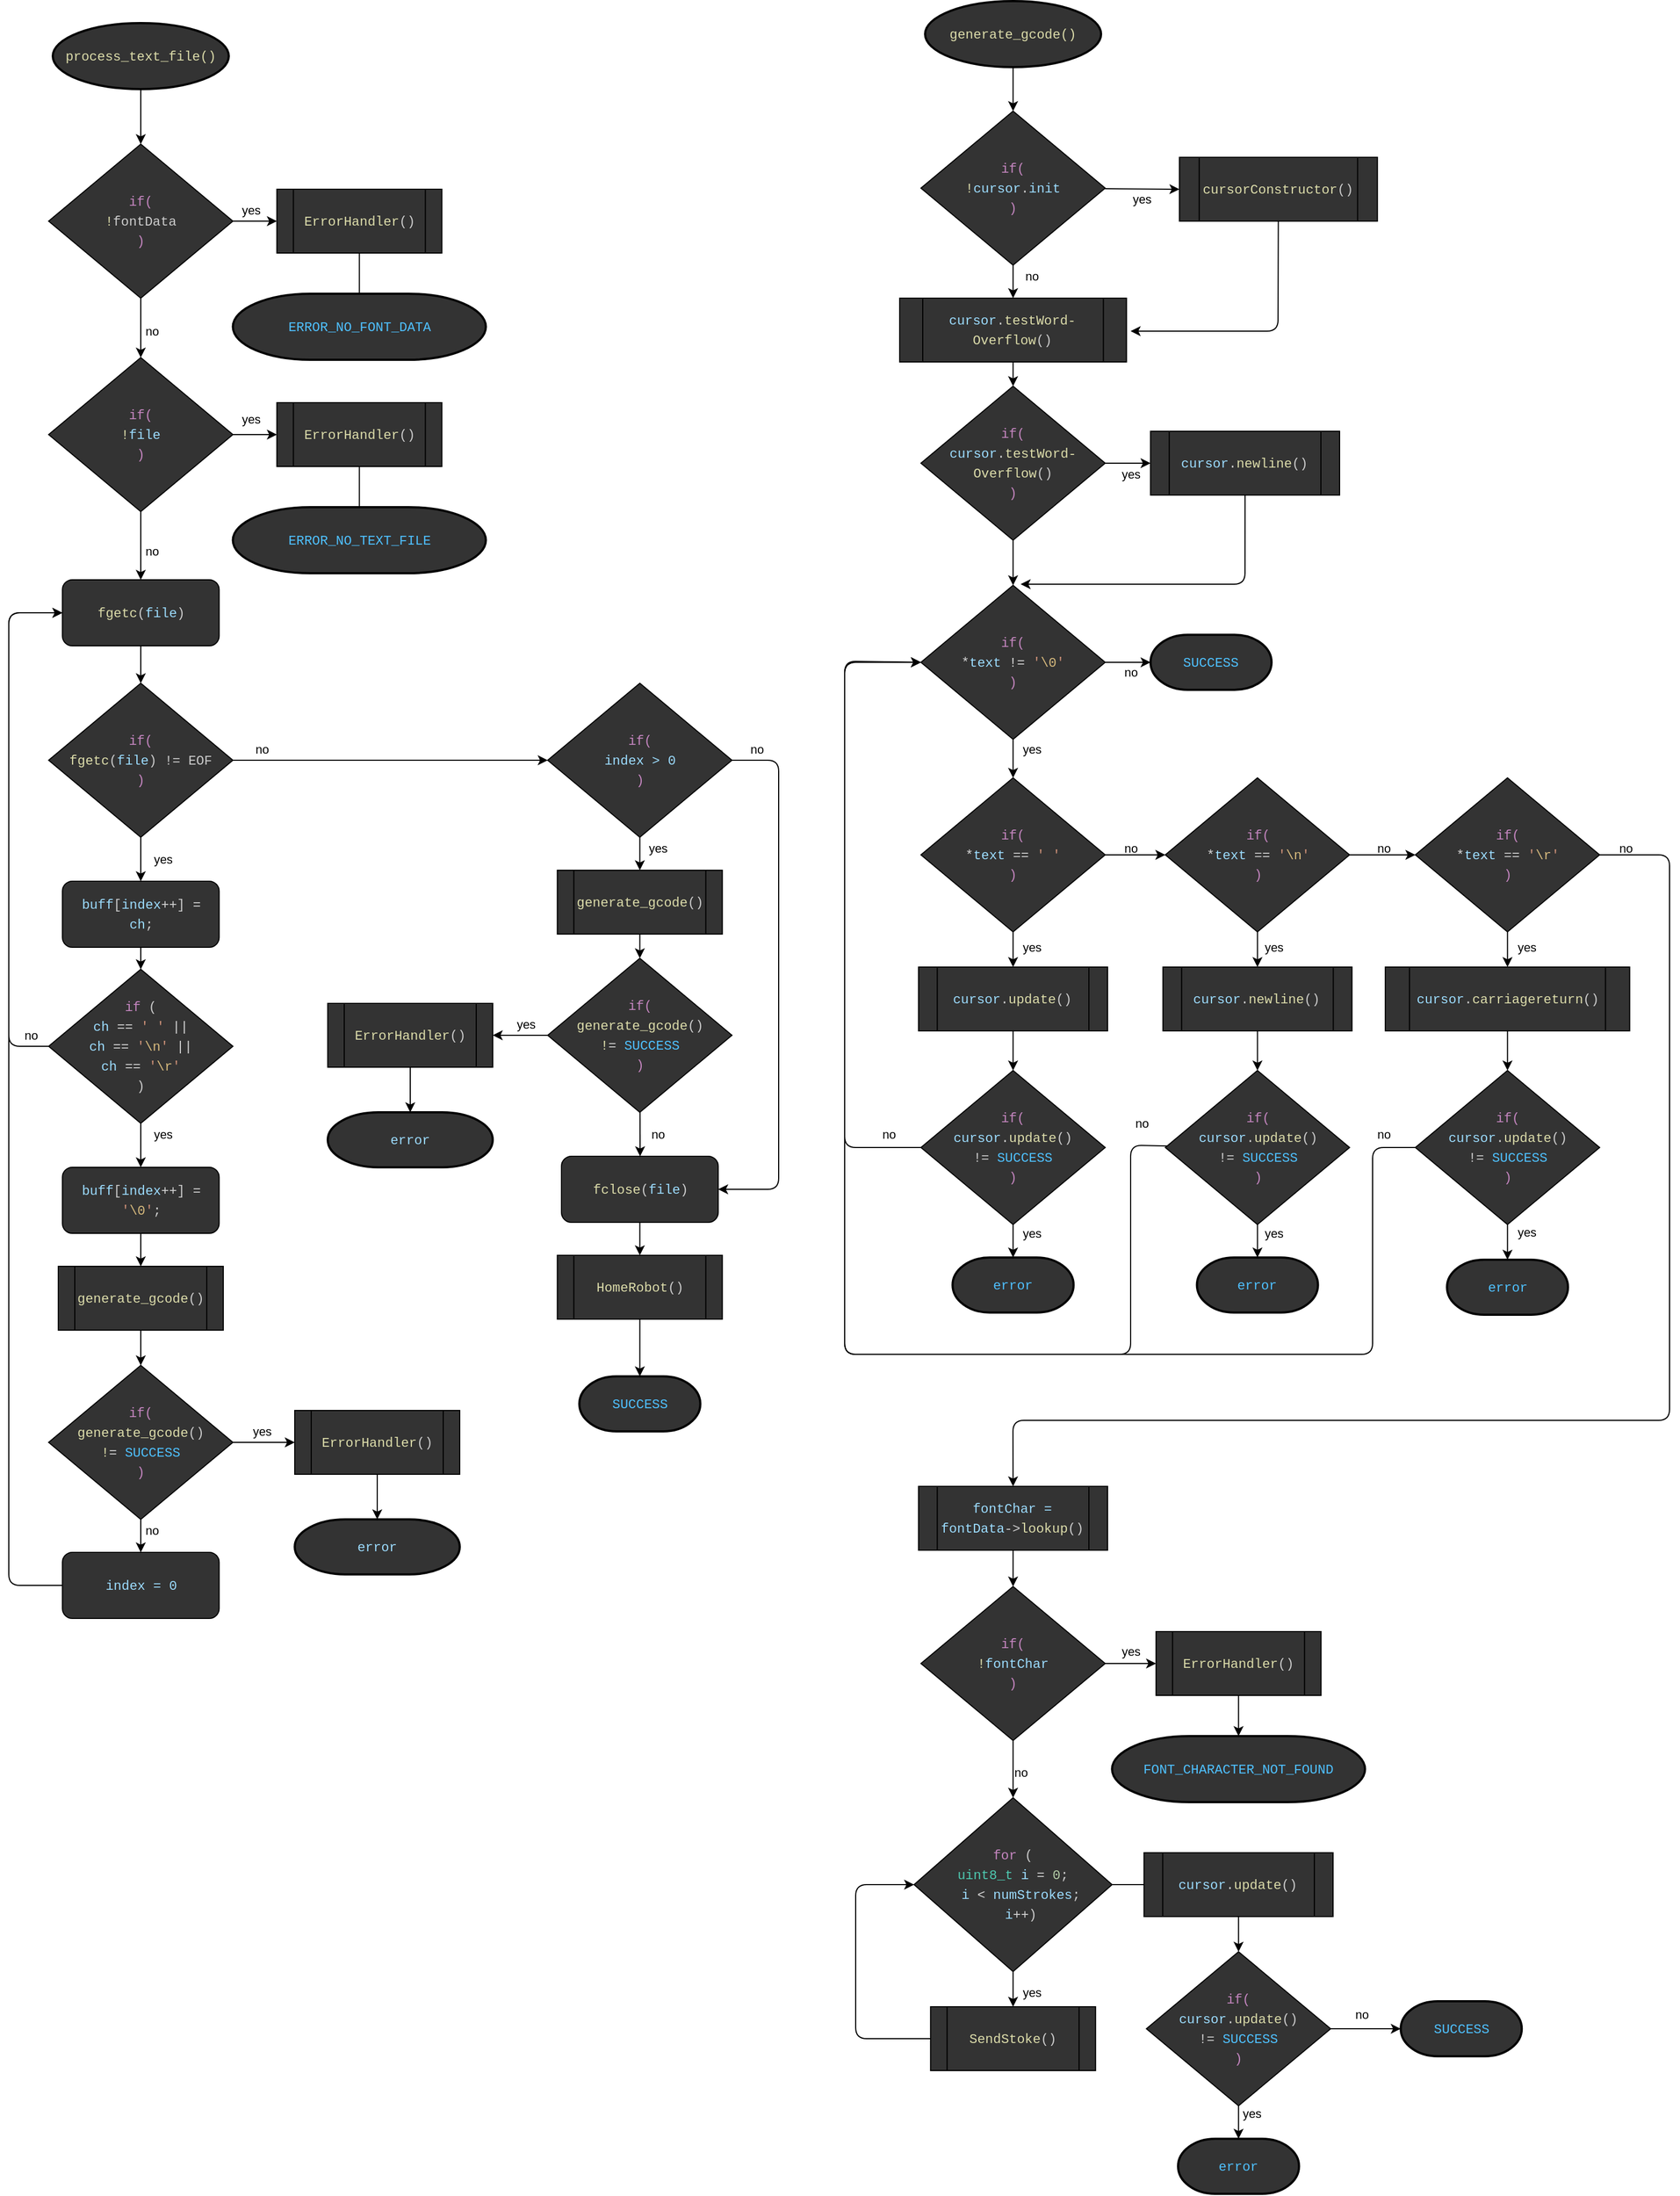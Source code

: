 <mxfile>
    <diagram id="afJgA6YJ7kgfRQqBY9Ge" name="Page-1">
        <mxGraphModel dx="1869" dy="2504" grid="1" gridSize="10" guides="1" tooltips="1" connect="1" arrows="1" fold="1" page="1" pageScale="1" pageWidth="1654" pageHeight="2336" background="none" math="0" shadow="0">
            <root>
                <mxCell id="0"/>
                <mxCell id="1" parent="0"/>
                <mxCell id="198" style="edgeStyle=none;html=1;entryX=0.5;entryY=0;entryDx=0;entryDy=0;labelBackgroundColor=none;fillColor=#333333;" edge="1" parent="1" source="192" target="194">
                    <mxGeometry relative="1" as="geometry"/>
                </mxCell>
                <mxCell id="192" value="&lt;div style=&quot;color: rgb(204, 204, 204); font-family: Menlo, Monaco, &amp;quot;Courier New&amp;quot;, monospace; line-height: 18px;&quot;&gt;&lt;span style=&quot;color: rgb(220, 220, 170);&quot;&gt;process_text_file&lt;/span&gt;&lt;span style=&quot;color: #dcdcaa;&quot;&gt;()&lt;/span&gt;&lt;/div&gt;" style="strokeWidth=2;html=1;shape=mxgraph.flowchart.start_1;whiteSpace=wrap;labelBackgroundColor=none;flipH=1;flipV=1;shadow=0;labelBorderColor=none;fillColor=#333333;" vertex="1" parent="1">
                    <mxGeometry x="-1570" y="-2290" width="160" height="60" as="geometry"/>
                </mxCell>
                <mxCell id="251" style="edgeStyle=none;html=1;labelBackgroundColor=none;fillColor=#333333;" edge="1" parent="1" source="193" target="248">
                    <mxGeometry relative="1" as="geometry"/>
                </mxCell>
                <mxCell id="193" value="&lt;div style=&quot;color: rgb(204, 204, 204); font-family: Menlo, Monaco, &amp;quot;Courier New&amp;quot;, monospace; line-height: 18px;&quot;&gt;&lt;span style=&quot;color: rgb(220, 220, 170);&quot;&gt;generate_gcode&lt;/span&gt;&lt;span style=&quot;color: #dcdcaa;&quot;&gt;()&lt;/span&gt;&lt;/div&gt;" style="strokeWidth=2;html=1;shape=mxgraph.flowchart.start_1;whiteSpace=wrap;labelBackgroundColor=none;flipH=1;flipV=1;shadow=0;labelBorderColor=none;fillColor=#333333;" vertex="1" parent="1">
                    <mxGeometry x="-776.88" y="-2310" width="160" height="60" as="geometry"/>
                </mxCell>
                <mxCell id="199" value="yes" style="edgeStyle=none;html=1;entryX=0;entryY=0.5;entryDx=0;entryDy=0;labelBackgroundColor=none;fillColor=#333333;" edge="1" parent="1" source="194" target="196">
                    <mxGeometry x="-0.188" y="10" relative="1" as="geometry">
                        <mxPoint as="offset"/>
                    </mxGeometry>
                </mxCell>
                <mxCell id="205" value="no" style="edgeStyle=none;html=1;labelBackgroundColor=none;fillColor=#333333;" edge="1" parent="1" source="194" target="201">
                    <mxGeometry x="0.111" y="10" relative="1" as="geometry">
                        <mxPoint as="offset"/>
                    </mxGeometry>
                </mxCell>
                <mxCell id="194" value="&lt;div style=&quot;font-family: Menlo, Monaco, &amp;quot;Courier New&amp;quot;, monospace; font-weight: normal; font-size: 12px; line-height: 18px;&quot;&gt;&lt;span style=&quot;color: #cccccc;&quot;&gt;&lt;/span&gt;&lt;div style=&quot;line-height: 18px;&quot;&gt; &lt;span style=&quot;color: rgb(197, 134, 192);&quot;&gt;if(&lt;/span&gt;&lt;/div&gt;&lt;div style=&quot;line-height: 18px;&quot;&gt;&lt;span style=&quot;&quot;&gt;&lt;font color=&quot;#dcdcaa&quot;&gt;!&lt;/font&gt;&lt;/span&gt;&lt;span style=&quot;color: rgb(204, 204, 204);&quot;&gt;fontData&lt;/span&gt;&lt;/div&gt;&lt;div style=&quot;line-height: 18px;&quot;&gt;&lt;span style=&quot;color: rgb(197, 134, 192);&quot;&gt;)&lt;/span&gt;&lt;/div&gt;&lt;/div&gt;" style="rhombus;whiteSpace=wrap;html=1;labelBackgroundColor=none;flipH=1;flipV=1;shadow=0;labelBorderColor=none;fillColor=#333333;" vertex="1" parent="1">
                    <mxGeometry x="-1573.75" y="-2180" width="167.5" height="140" as="geometry"/>
                </mxCell>
                <mxCell id="195" style="edgeStyle=none;html=1;labelBackgroundColor=none;shadow=0;labelBorderColor=none;fillColor=#333333;" edge="1" parent="1" source="196">
                    <mxGeometry relative="1" as="geometry">
                        <mxPoint x="-1291.25" y="-2034" as="targetPoint"/>
                    </mxGeometry>
                </mxCell>
                <mxCell id="196" value="&lt;div style=&quot;color: rgb(204, 204, 204); font-family: Menlo, Monaco, &amp;quot;Courier New&amp;quot;, monospace; line-height: 18px;&quot;&gt;&lt;span style=&quot;color: #dcdcaa;&quot;&gt;ErrorHandler&lt;/span&gt;()&lt;/div&gt;" style="shape=process;whiteSpace=wrap;html=1;backgroundOutline=1;labelBackgroundColor=none;flipH=1;flipV=1;shadow=0;labelBorderColor=none;fillColor=#333333;" vertex="1" parent="1">
                    <mxGeometry x="-1366.25" y="-2139" width="150" height="58" as="geometry"/>
                </mxCell>
                <mxCell id="197" value="&lt;div style=&quot;color: rgb(204, 204, 204); font-family: Menlo, Monaco, &amp;quot;Courier New&amp;quot;, monospace; line-height: 18px;&quot;&gt;&lt;div style=&quot;line-height: 18px;&quot;&gt;&lt;div style=&quot;line-height: 18px;&quot;&gt;&lt;div style=&quot;line-height: 18px;&quot;&gt;&lt;span style=&quot;color: #4fc1ff;&quot;&gt;ERROR_NO_FONT_DATA&lt;/span&gt;&lt;/div&gt;&lt;/div&gt;&lt;/div&gt;&lt;/div&gt;" style="strokeWidth=2;html=1;shape=mxgraph.flowchart.terminator;whiteSpace=wrap;labelBackgroundColor=none;flipH=1;flipV=1;shadow=0;labelBorderColor=none;fillColor=#333333;" vertex="1" parent="1">
                    <mxGeometry x="-1406.25" y="-2044" width="230" height="60" as="geometry"/>
                </mxCell>
                <mxCell id="200" value="yes" style="edgeStyle=none;html=1;entryX=0;entryY=0.5;entryDx=0;entryDy=0;labelBackgroundColor=none;fillColor=#333333;" edge="1" parent="1" source="201" target="203">
                    <mxGeometry x="-0.188" y="14" relative="1" as="geometry">
                        <mxPoint as="offset"/>
                    </mxGeometry>
                </mxCell>
                <mxCell id="229" value="no" style="edgeStyle=none;html=1;entryX=0.5;entryY=0;entryDx=0;entryDy=0;labelBackgroundColor=none;fillColor=#333333;" edge="1" parent="1" source="201" target="206">
                    <mxGeometry x="0.161" y="10" relative="1" as="geometry">
                        <mxPoint as="offset"/>
                    </mxGeometry>
                </mxCell>
                <mxCell id="201" value="&lt;div style=&quot;font-family: Menlo, Monaco, &amp;quot;Courier New&amp;quot;, monospace; font-weight: normal; font-size: 12px; line-height: 18px;&quot;&gt;&lt;span style=&quot;color: #cccccc;&quot;&gt;&lt;/span&gt;&lt;div style=&quot;line-height: 18px;&quot;&gt; &lt;span style=&quot;color: rgb(197, 134, 192);&quot;&gt;if(&lt;/span&gt;&lt;/div&gt;&lt;div style=&quot;line-height: 18px;&quot;&gt;&lt;span style=&quot;&quot;&gt;&lt;font color=&quot;#dcdcaa&quot;&gt;!&lt;/font&gt;&lt;/span&gt;&lt;span style=&quot;color: rgb(156, 220, 254);&quot;&gt;file&lt;/span&gt;&lt;/div&gt;&lt;div style=&quot;line-height: 18px;&quot;&gt;&lt;span style=&quot;color: rgb(197, 134, 192);&quot;&gt;)&lt;/span&gt;&lt;/div&gt;&lt;/div&gt;" style="rhombus;whiteSpace=wrap;html=1;labelBackgroundColor=none;flipH=1;flipV=1;shadow=0;labelBorderColor=none;fillColor=#333333;" vertex="1" parent="1">
                    <mxGeometry x="-1573.75" y="-1986" width="167.5" height="140" as="geometry"/>
                </mxCell>
                <mxCell id="202" style="edgeStyle=none;html=1;labelBackgroundColor=none;shadow=0;labelBorderColor=none;fillColor=#333333;" edge="1" parent="1" source="203">
                    <mxGeometry relative="1" as="geometry">
                        <mxPoint x="-1291.25" y="-1840" as="targetPoint"/>
                    </mxGeometry>
                </mxCell>
                <mxCell id="203" value="&lt;div style=&quot;color: rgb(204, 204, 204); font-family: Menlo, Monaco, &amp;quot;Courier New&amp;quot;, monospace; line-height: 18px;&quot;&gt;&lt;span style=&quot;color: #dcdcaa;&quot;&gt;ErrorHandler&lt;/span&gt;()&lt;/div&gt;" style="shape=process;whiteSpace=wrap;html=1;backgroundOutline=1;labelBackgroundColor=none;flipH=1;flipV=1;shadow=0;labelBorderColor=none;fillColor=#333333;" vertex="1" parent="1">
                    <mxGeometry x="-1366.25" y="-1945" width="150" height="58" as="geometry"/>
                </mxCell>
                <mxCell id="204" value="&lt;div style=&quot;color: rgb(204, 204, 204); font-family: Menlo, Monaco, &amp;quot;Courier New&amp;quot;, monospace; line-height: 18px;&quot;&gt;&lt;div style=&quot;line-height: 18px;&quot;&gt;&lt;div style=&quot;line-height: 18px;&quot;&gt;&lt;div style=&quot;line-height: 18px;&quot;&gt;&lt;div style=&quot;line-height: 18px;&quot;&gt;&lt;span style=&quot;color: #4fc1ff;&quot;&gt;ERROR_NO_TEXT_FILE&lt;/span&gt;&lt;/div&gt;&lt;/div&gt;&lt;/div&gt;&lt;/div&gt;&lt;/div&gt;" style="strokeWidth=2;html=1;shape=mxgraph.flowchart.terminator;whiteSpace=wrap;labelBackgroundColor=none;flipH=1;flipV=1;shadow=0;labelBorderColor=none;fillColor=#333333;" vertex="1" parent="1">
                    <mxGeometry x="-1406.25" y="-1850" width="230" height="60" as="geometry"/>
                </mxCell>
                <mxCell id="228" style="edgeStyle=none;html=1;labelBackgroundColor=none;fillColor=#333333;" edge="1" parent="1" source="206" target="207">
                    <mxGeometry relative="1" as="geometry"/>
                </mxCell>
                <mxCell id="206" value="&lt;div style=&quot;color: rgb(204, 204, 204); font-family: Menlo, Monaco, &amp;quot;Courier New&amp;quot;, monospace; font-weight: normal; font-size: 12px; line-height: 18px;&quot;&gt;&lt;div style=&quot;line-height: 18px;&quot;&gt;&lt;span style=&quot;color: #dcdcaa;&quot;&gt;fgetc&lt;/span&gt;(&lt;span style=&quot;color: #9cdcfe;&quot;&gt;file&lt;/span&gt;)&lt;/div&gt;&lt;/div&gt;" style="rounded=1;whiteSpace=wrap;html=1;labelBackgroundColor=none;flipH=1;flipV=1;shadow=0;labelBorderColor=none;fillColor=#333333;" vertex="1" parent="1">
                    <mxGeometry x="-1561.25" y="-1784" width="142.5" height="60" as="geometry"/>
                </mxCell>
                <mxCell id="227" value="yes" style="edgeStyle=none;html=1;entryX=0.5;entryY=0;entryDx=0;entryDy=0;labelBackgroundColor=none;fillColor=#333333;" edge="1" parent="1" source="207" target="208">
                    <mxGeometry y="20" relative="1" as="geometry">
                        <mxPoint as="offset"/>
                    </mxGeometry>
                </mxCell>
                <mxCell id="243" value="no" style="edgeStyle=none;html=1;labelBackgroundColor=none;fillColor=#333333;" edge="1" parent="1" source="207" target="231">
                    <mxGeometry x="-0.817" y="10" relative="1" as="geometry">
                        <mxPoint as="offset"/>
                    </mxGeometry>
                </mxCell>
                <mxCell id="207" value="&lt;div style=&quot;font-family: Menlo, Monaco, &amp;quot;Courier New&amp;quot;, monospace; font-weight: normal; font-size: 12px; line-height: 18px;&quot;&gt;&lt;span style=&quot;color: #cccccc;&quot;&gt;&lt;/span&gt;&lt;div style=&quot;line-height: 18px;&quot;&gt; &lt;span style=&quot;color: rgb(197, 134, 192);&quot;&gt;if(&lt;/span&gt;&lt;/div&gt;&lt;div style=&quot;line-height: 18px;&quot;&gt;&lt;span style=&quot;color: rgb(220, 220, 170);&quot;&gt;fgetc&lt;/span&gt;&lt;span style=&quot;color: rgb(204, 204, 204);&quot;&gt;(&lt;/span&gt;&lt;span style=&quot;color: rgb(156, 220, 254);&quot;&gt;file&lt;/span&gt;&lt;span style=&quot;color: rgb(204, 204, 204);&quot;&gt;) != EOF&lt;/span&gt;&lt;br&gt;&lt;/div&gt;&lt;div style=&quot;line-height: 18px;&quot;&gt;&lt;span style=&quot;color: rgb(197, 134, 192);&quot;&gt;)&lt;/span&gt;&lt;/div&gt;&lt;/div&gt;" style="rhombus;whiteSpace=wrap;html=1;labelBackgroundColor=none;flipH=1;flipV=1;shadow=0;labelBorderColor=none;fillColor=#333333;" vertex="1" parent="1">
                    <mxGeometry x="-1573.75" y="-1690" width="167.5" height="140" as="geometry"/>
                </mxCell>
                <mxCell id="225" style="edgeStyle=none;html=1;entryX=0.5;entryY=0;entryDx=0;entryDy=0;labelBackgroundColor=none;fillColor=#333333;" edge="1" parent="1" source="208" target="210">
                    <mxGeometry relative="1" as="geometry"/>
                </mxCell>
                <mxCell id="208" value="&lt;div style=&quot;font-family: Menlo, Monaco, &amp;quot;Courier New&amp;quot;, monospace; font-weight: normal; font-size: 12px; line-height: 18px;&quot;&gt;&lt;div style=&quot;line-height: 18px;&quot;&gt;&lt;div style=&quot;color: rgb(204, 204, 204); line-height: 18px;&quot;&gt;&lt;span style=&quot;color: #9cdcfe;&quot;&gt;buff&lt;/span&gt;[&lt;span style=&quot;color: #9cdcfe;&quot;&gt;index&lt;/span&gt;&lt;span style=&quot;color: #d4d4d4;&quot;&gt;++&lt;/span&gt;] &lt;span style=&quot;color: #d4d4d4;&quot;&gt;=&lt;/span&gt;&lt;/div&gt;&lt;div style=&quot;color: rgb(204, 204, 204); line-height: 18px;&quot;&gt; &lt;span style=&quot;color: #9cdcfe;&quot;&gt;ch&lt;/span&gt;;&lt;/div&gt;&lt;/div&gt;&lt;/div&gt;" style="rounded=1;whiteSpace=wrap;html=1;labelBackgroundColor=none;flipH=1;flipV=1;shadow=0;labelBorderColor=none;fillColor=#333333;" vertex="1" parent="1">
                    <mxGeometry x="-1561.25" y="-1510" width="142.5" height="60" as="geometry"/>
                </mxCell>
                <mxCell id="224" value="yes" style="edgeStyle=none;html=1;labelBackgroundColor=none;fillColor=#333333;" edge="1" parent="1" source="210">
                    <mxGeometry x="-0.5" y="20" relative="1" as="geometry">
                        <mxPoint x="-1490" y="-1250" as="targetPoint"/>
                        <mxPoint as="offset"/>
                    </mxGeometry>
                </mxCell>
                <mxCell id="226" value="no" style="edgeStyle=none;html=1;entryX=0;entryY=0.5;entryDx=0;entryDy=0;labelBackgroundColor=none;fillColor=#333333;" edge="1" parent="1" source="210" target="206">
                    <mxGeometry x="-0.932" y="-10" relative="1" as="geometry">
                        <Array as="points">
                            <mxPoint x="-1610" y="-1360"/>
                            <mxPoint x="-1610" y="-1560"/>
                            <mxPoint x="-1610" y="-1754"/>
                        </Array>
                        <mxPoint as="offset"/>
                    </mxGeometry>
                </mxCell>
                <mxCell id="210" value="&lt;div style=&quot;font-family: Menlo, Monaco, &amp;quot;Courier New&amp;quot;, monospace; font-weight: normal; font-size: 12px; line-height: 18px;&quot;&gt;&lt;span style=&quot;color: #cccccc;&quot;&gt;&lt;/span&gt;&lt;div style=&quot;line-height: 18px;&quot;&gt;&lt;div style=&quot;color: rgb(204, 204, 204); line-height: 18px;&quot;&gt;&lt;span style=&quot;color: #c586c0;&quot;&gt;if&lt;/span&gt; (&lt;/div&gt;&lt;div style=&quot;color: rgb(204, 204, 204); line-height: 18px;&quot;&gt;&lt;span style=&quot;color: #9cdcfe;&quot;&gt;ch&lt;/span&gt; &lt;span style=&quot;color: #d4d4d4;&quot;&gt;==&lt;/span&gt; &lt;span style=&quot;color: #ce9178;&quot;&gt;' '&lt;/span&gt; &lt;span style=&quot;color: #d4d4d4;&quot;&gt;||&lt;/span&gt;&lt;/div&gt;&lt;div style=&quot;color: rgb(204, 204, 204); line-height: 18px;&quot;&gt; &lt;span style=&quot;color: #9cdcfe;&quot;&gt;ch&lt;/span&gt; &lt;span style=&quot;color: #d4d4d4;&quot;&gt;==&lt;/span&gt; &lt;span style=&quot;color: #ce9178;&quot;&gt;'&lt;/span&gt;&lt;span style=&quot;color: #d7ba7d;&quot;&gt;\n&lt;/span&gt;&lt;span style=&quot;color: #ce9178;&quot;&gt;'&lt;/span&gt; &lt;span style=&quot;color: #d4d4d4;&quot;&gt;||&lt;/span&gt;&lt;/div&gt;&lt;div style=&quot;color: rgb(204, 204, 204); line-height: 18px;&quot;&gt; &lt;span style=&quot;color: #9cdcfe;&quot;&gt;ch&lt;/span&gt; &lt;span style=&quot;color: #d4d4d4;&quot;&gt;==&lt;/span&gt; &lt;span style=&quot;color: #ce9178;&quot;&gt;'&lt;/span&gt;&lt;span style=&quot;color: #d7ba7d;&quot;&gt;\r&lt;/span&gt;&lt;span style=&quot;color: #ce9178;&quot;&gt;'&lt;/span&gt;&lt;/div&gt;&lt;div style=&quot;color: rgb(204, 204, 204); line-height: 18px;&quot;&gt;)&lt;/div&gt;&lt;/div&gt;&lt;/div&gt;" style="rhombus;whiteSpace=wrap;html=1;labelBackgroundColor=none;flipH=1;flipV=1;shadow=0;labelBorderColor=none;fillColor=#333333;" vertex="1" parent="1">
                    <mxGeometry x="-1573.75" y="-1430" width="167.5" height="140" as="geometry"/>
                </mxCell>
                <mxCell id="223" style="edgeStyle=none;html=1;entryX=0.5;entryY=0;entryDx=0;entryDy=0;labelBackgroundColor=none;fillColor=#333333;" edge="1" parent="1" source="211" target="212">
                    <mxGeometry relative="1" as="geometry"/>
                </mxCell>
                <mxCell id="211" value="&lt;div style=&quot;font-family: Menlo, Monaco, &amp;quot;Courier New&amp;quot;, monospace; font-weight: normal; font-size: 12px; line-height: 18px;&quot;&gt;&lt;div style=&quot;line-height: 18px;&quot;&gt;&lt;div style=&quot;color: rgb(204, 204, 204); line-height: 18px;&quot;&gt;&lt;span style=&quot;color: #9cdcfe;&quot;&gt;buff&lt;/span&gt;[&lt;span style=&quot;color: #9cdcfe;&quot;&gt;index&lt;/span&gt;&lt;span style=&quot;color: #d4d4d4;&quot;&gt;++&lt;/span&gt;]&amp;nbsp;&lt;span style=&quot;color: rgb(212, 212, 212);&quot;&gt;=&lt;/span&gt;&lt;span style=&quot;&quot;&gt; &lt;/span&gt;&lt;span style=&quot;color: rgb(206, 145, 120);&quot;&gt;'&lt;/span&gt;&lt;span style=&quot;color: rgb(215, 186, 125);&quot;&gt;\0&lt;/span&gt;&lt;span style=&quot;color: rgb(206, 145, 120);&quot;&gt;'&lt;/span&gt;;&lt;br&gt;&lt;/div&gt;&lt;/div&gt;&lt;/div&gt;" style="rounded=1;whiteSpace=wrap;html=1;labelBackgroundColor=none;flipH=1;flipV=1;shadow=0;labelBorderColor=none;fillColor=#333333;" vertex="1" parent="1">
                    <mxGeometry x="-1561.25" y="-1250" width="142.5" height="60" as="geometry"/>
                </mxCell>
                <mxCell id="222" style="edgeStyle=none;html=1;entryX=0.5;entryY=0;entryDx=0;entryDy=0;labelBackgroundColor=none;fillColor=#333333;" edge="1" parent="1" source="212" target="213">
                    <mxGeometry relative="1" as="geometry"/>
                </mxCell>
                <mxCell id="212" value="&lt;div style=&quot;color: rgb(204, 204, 204); font-family: Menlo, Monaco, &amp;quot;Courier New&amp;quot;, monospace; line-height: 18px;&quot;&gt;&lt;span style=&quot;color: rgb(220, 220, 170);&quot;&gt;generate_gcode&lt;/span&gt;()&lt;/div&gt;" style="shape=process;whiteSpace=wrap;html=1;backgroundOutline=1;labelBackgroundColor=none;flipH=1;flipV=1;shadow=0;labelBorderColor=none;fillColor=#333333;" vertex="1" parent="1">
                    <mxGeometry x="-1565" y="-1160" width="150" height="58" as="geometry"/>
                </mxCell>
                <mxCell id="218" value="yes" style="edgeStyle=none;html=1;entryX=0;entryY=0.5;entryDx=0;entryDy=0;labelBackgroundColor=none;fillColor=#333333;" edge="1" parent="1" source="213" target="216">
                    <mxGeometry x="-0.067" y="10" relative="1" as="geometry">
                        <mxPoint as="offset"/>
                    </mxGeometry>
                </mxCell>
                <mxCell id="221" value="no" style="edgeStyle=none;html=1;entryX=0.5;entryY=0;entryDx=0;entryDy=0;labelBackgroundColor=none;fillColor=#333333;" edge="1" parent="1" source="213" target="220">
                    <mxGeometry x="-0.333" y="10" relative="1" as="geometry">
                        <mxPoint as="offset"/>
                    </mxGeometry>
                </mxCell>
                <mxCell id="213" value="&lt;div style=&quot;font-family: Menlo, Monaco, &amp;quot;Courier New&amp;quot;, monospace; font-weight: normal; font-size: 12px; line-height: 18px;&quot;&gt;&lt;span style=&quot;color: #cccccc;&quot;&gt;&lt;/span&gt;&lt;div style=&quot;line-height: 18px;&quot;&gt; &lt;span style=&quot;color: rgb(197, 134, 192);&quot;&gt;if(&lt;/span&gt;&lt;/div&gt;&lt;div style=&quot;line-height: 18px;&quot;&gt;&lt;span style=&quot;color: rgb(220, 220, 170);&quot;&gt;generate_gcode&lt;/span&gt;&lt;span style=&quot;color: rgb(204, 204, 204);&quot;&gt;()&lt;/span&gt;&lt;/div&gt;&lt;div style=&quot;line-height: 18px;&quot;&gt;&lt;span style=&quot;&quot;&gt;&lt;font color=&quot;#dcdcaa&quot;&gt;!&lt;/font&gt;&lt;/span&gt;&lt;span style=&quot;color: rgb(212, 212, 212);&quot;&gt;=&lt;/span&gt;&lt;span style=&quot;color: rgb(204, 204, 204);&quot;&gt; &lt;/span&gt;&lt;span style=&quot;color: rgb(79, 193, 255);&quot;&gt;SUCCESS&lt;/span&gt;&lt;/div&gt;&lt;div style=&quot;line-height: 18px;&quot;&gt;&lt;span style=&quot;color: rgb(197, 134, 192);&quot;&gt;)&lt;/span&gt;&lt;/div&gt;&lt;/div&gt;" style="rhombus;whiteSpace=wrap;html=1;labelBackgroundColor=none;flipH=1;flipV=1;shadow=0;labelBorderColor=none;fillColor=#333333;" vertex="1" parent="1">
                    <mxGeometry x="-1573.75" y="-1070" width="167.5" height="140" as="geometry"/>
                </mxCell>
                <mxCell id="219" style="edgeStyle=none;html=1;entryX=0.5;entryY=1;entryDx=0;entryDy=0;entryPerimeter=0;labelBackgroundColor=none;fillColor=#333333;" edge="1" parent="1" source="216" target="217">
                    <mxGeometry relative="1" as="geometry"/>
                </mxCell>
                <mxCell id="216" value="&lt;div style=&quot;color: rgb(204, 204, 204); font-family: Menlo, Monaco, &amp;quot;Courier New&amp;quot;, monospace; line-height: 18px;&quot;&gt;&lt;span style=&quot;color: #dcdcaa;&quot;&gt;ErrorHandler&lt;/span&gt;()&lt;/div&gt;" style="shape=process;whiteSpace=wrap;html=1;backgroundOutline=1;labelBackgroundColor=none;flipH=1;flipV=1;shadow=0;labelBorderColor=none;fillColor=#333333;" vertex="1" parent="1">
                    <mxGeometry x="-1350" y="-1029" width="150" height="58" as="geometry"/>
                </mxCell>
                <mxCell id="217" value="&lt;div style=&quot;color: rgb(204, 204, 204); font-family: Menlo, Monaco, &amp;quot;Courier New&amp;quot;, monospace; line-height: 18px;&quot;&gt;&lt;div style=&quot;line-height: 18px;&quot;&gt;&lt;div style=&quot;line-height: 18px;&quot;&gt;&lt;div style=&quot;line-height: 18px;&quot;&gt;&lt;div style=&quot;line-height: 18px;&quot;&gt;&lt;div style=&quot;line-height: 18px;&quot;&gt;&lt;span style=&quot;color: #9cdcfe;&quot;&gt;error&lt;/span&gt;&lt;/div&gt;&lt;/div&gt;&lt;/div&gt;&lt;/div&gt;&lt;/div&gt;&lt;/div&gt;" style="strokeWidth=2;html=1;shape=mxgraph.flowchart.terminator;whiteSpace=wrap;labelBackgroundColor=none;flipH=1;flipV=1;shadow=0;labelBorderColor=none;fillColor=#333333;" vertex="1" parent="1">
                    <mxGeometry x="-1350" y="-930" width="150" height="50" as="geometry"/>
                </mxCell>
                <mxCell id="230" style="edgeStyle=none;html=1;entryX=0;entryY=0.5;entryDx=0;entryDy=0;labelBackgroundColor=none;fillColor=#333333;" edge="1" parent="1" source="220" target="206">
                    <mxGeometry relative="1" as="geometry">
                        <Array as="points">
                            <mxPoint x="-1610" y="-870"/>
                            <mxPoint x="-1610" y="-1754"/>
                        </Array>
                    </mxGeometry>
                </mxCell>
                <mxCell id="220" value="&lt;div style=&quot;font-family: Menlo, Monaco, &amp;quot;Courier New&amp;quot;, monospace; font-weight: normal; font-size: 12px; line-height: 18px;&quot;&gt;&lt;div style=&quot;line-height: 18px;&quot;&gt;&lt;div style=&quot;line-height: 18px;&quot;&gt;&lt;font color=&quot;#9cdcfe&quot;&gt;index = 0&lt;/font&gt;&lt;/div&gt;&lt;/div&gt;&lt;/div&gt;" style="rounded=1;whiteSpace=wrap;html=1;labelBackgroundColor=none;flipH=1;flipV=1;shadow=0;labelBorderColor=none;fillColor=#333333;" vertex="1" parent="1">
                    <mxGeometry x="-1561.25" y="-900" width="142.5" height="60" as="geometry"/>
                </mxCell>
                <mxCell id="244" value="yes" style="edgeStyle=none;html=1;labelBackgroundColor=none;fillColor=#333333;" edge="1" parent="1" source="231" target="233">
                    <mxGeometry x="-0.333" y="16" relative="1" as="geometry">
                        <mxPoint as="offset"/>
                    </mxGeometry>
                </mxCell>
                <mxCell id="245" value="no" style="edgeStyle=none;html=1;entryX=1;entryY=0.5;entryDx=0;entryDy=0;exitX=1;exitY=0.5;exitDx=0;exitDy=0;labelBackgroundColor=none;fillColor=#333333;" edge="1" parent="1" source="231" target="240">
                    <mxGeometry x="-0.908" y="10" relative="1" as="geometry">
                        <Array as="points">
                            <mxPoint x="-910" y="-1620"/>
                            <mxPoint x="-910" y="-1230"/>
                        </Array>
                        <mxPoint as="offset"/>
                    </mxGeometry>
                </mxCell>
                <mxCell id="231" value="&lt;div style=&quot;font-family: Menlo, Monaco, &amp;quot;Courier New&amp;quot;, monospace; font-weight: normal; font-size: 12px; line-height: 18px;&quot;&gt;&lt;span style=&quot;color: #cccccc;&quot;&gt;&lt;/span&gt;&lt;div style=&quot;line-height: 18px;&quot;&gt; &lt;span style=&quot;color: rgb(197, 134, 192);&quot;&gt;if(&lt;/span&gt;&lt;/div&gt;&lt;div style=&quot;line-height: 18px;&quot;&gt;&lt;span style=&quot;color: rgb(156, 220, 254);&quot;&gt;index &amp;gt; 0&lt;/span&gt;&lt;br&gt;&lt;/div&gt;&lt;div style=&quot;line-height: 18px;&quot;&gt;&lt;span style=&quot;color: rgb(197, 134, 192);&quot;&gt;)&lt;/span&gt;&lt;/div&gt;&lt;/div&gt;" style="rhombus;whiteSpace=wrap;html=1;labelBackgroundColor=none;flipH=1;flipV=1;shadow=0;labelBorderColor=none;fillColor=#333333;" vertex="1" parent="1">
                    <mxGeometry x="-1120" y="-1690" width="167.5" height="140" as="geometry"/>
                </mxCell>
                <mxCell id="232" style="edgeStyle=none;html=1;entryX=0.5;entryY=0;entryDx=0;entryDy=0;labelBackgroundColor=none;fillColor=#333333;" edge="1" parent="1" source="233" target="236">
                    <mxGeometry relative="1" as="geometry"/>
                </mxCell>
                <mxCell id="233" value="&lt;div style=&quot;color: rgb(204, 204, 204); font-family: Menlo, Monaco, &amp;quot;Courier New&amp;quot;, monospace; line-height: 18px;&quot;&gt;&lt;span style=&quot;color: rgb(220, 220, 170);&quot;&gt;generate_gcode&lt;/span&gt;()&lt;/div&gt;" style="shape=process;whiteSpace=wrap;html=1;backgroundOutline=1;labelBackgroundColor=none;flipH=1;flipV=1;shadow=0;labelBorderColor=none;fillColor=#333333;" vertex="1" parent="1">
                    <mxGeometry x="-1111.25" y="-1520" width="150" height="58" as="geometry"/>
                </mxCell>
                <mxCell id="234" value="yes" style="edgeStyle=none;html=1;entryX=1;entryY=0.5;entryDx=0;entryDy=0;labelBackgroundColor=none;fillColor=#333333;" edge="1" parent="1" source="236" target="238">
                    <mxGeometry x="-0.2" y="-10" relative="1" as="geometry">
                        <mxPoint as="offset"/>
                    </mxGeometry>
                </mxCell>
                <mxCell id="235" value="no" style="edgeStyle=none;html=1;labelBackgroundColor=none;fillColor=#333333;" edge="1" parent="1" source="236">
                    <mxGeometry x="0.005" y="16" relative="1" as="geometry">
                        <mxPoint x="-1036" y="-1260" as="targetPoint"/>
                        <mxPoint as="offset"/>
                    </mxGeometry>
                </mxCell>
                <mxCell id="236" value="&lt;div style=&quot;font-family: Menlo, Monaco, &amp;quot;Courier New&amp;quot;, monospace; font-weight: normal; font-size: 12px; line-height: 18px;&quot;&gt;&lt;span style=&quot;color: #cccccc;&quot;&gt;&lt;/span&gt;&lt;div style=&quot;line-height: 18px;&quot;&gt; &lt;span style=&quot;color: rgb(197, 134, 192);&quot;&gt;if(&lt;/span&gt;&lt;/div&gt;&lt;div style=&quot;line-height: 18px;&quot;&gt;&lt;span style=&quot;color: rgb(220, 220, 170);&quot;&gt;generate_gcode&lt;/span&gt;&lt;span style=&quot;color: rgb(204, 204, 204);&quot;&gt;()&lt;/span&gt;&lt;/div&gt;&lt;div style=&quot;line-height: 18px;&quot;&gt;&lt;span style=&quot;&quot;&gt;&lt;font color=&quot;#dcdcaa&quot;&gt;!&lt;/font&gt;&lt;/span&gt;&lt;span style=&quot;color: rgb(212, 212, 212);&quot;&gt;=&lt;/span&gt;&lt;span style=&quot;color: rgb(204, 204, 204);&quot;&gt; &lt;/span&gt;&lt;span style=&quot;color: rgb(79, 193, 255);&quot;&gt;SUCCESS&lt;/span&gt;&lt;/div&gt;&lt;div style=&quot;line-height: 18px;&quot;&gt;&lt;span style=&quot;color: rgb(197, 134, 192);&quot;&gt;)&lt;/span&gt;&lt;/div&gt;&lt;/div&gt;" style="rhombus;whiteSpace=wrap;html=1;labelBackgroundColor=none;flipH=1;flipV=1;shadow=0;labelBorderColor=none;fillColor=#333333;" vertex="1" parent="1">
                    <mxGeometry x="-1120" y="-1440" width="167.5" height="140" as="geometry"/>
                </mxCell>
                <mxCell id="237" style="edgeStyle=none;html=1;entryX=0.5;entryY=1;entryDx=0;entryDy=0;entryPerimeter=0;labelBackgroundColor=none;fillColor=#333333;" edge="1" parent="1" source="238" target="239">
                    <mxGeometry relative="1" as="geometry"/>
                </mxCell>
                <mxCell id="238" value="&lt;div style=&quot;color: rgb(204, 204, 204); font-family: Menlo, Monaco, &amp;quot;Courier New&amp;quot;, monospace; line-height: 18px;&quot;&gt;&lt;span style=&quot;color: #dcdcaa;&quot;&gt;ErrorHandler&lt;/span&gt;()&lt;/div&gt;" style="shape=process;whiteSpace=wrap;html=1;backgroundOutline=1;labelBackgroundColor=none;flipH=1;flipV=1;shadow=0;labelBorderColor=none;fillColor=#333333;" vertex="1" parent="1">
                    <mxGeometry x="-1320" y="-1399" width="150" height="58" as="geometry"/>
                </mxCell>
                <mxCell id="239" value="&lt;div style=&quot;color: rgb(204, 204, 204); font-family: Menlo, Monaco, &amp;quot;Courier New&amp;quot;, monospace; line-height: 18px;&quot;&gt;&lt;div style=&quot;line-height: 18px;&quot;&gt;&lt;div style=&quot;line-height: 18px;&quot;&gt;&lt;div style=&quot;line-height: 18px;&quot;&gt;&lt;div style=&quot;line-height: 18px;&quot;&gt;&lt;div style=&quot;line-height: 18px;&quot;&gt;&lt;span style=&quot;color: #9cdcfe;&quot;&gt;error&lt;/span&gt;&lt;/div&gt;&lt;/div&gt;&lt;/div&gt;&lt;/div&gt;&lt;/div&gt;&lt;/div&gt;" style="strokeWidth=2;html=1;shape=mxgraph.flowchart.terminator;whiteSpace=wrap;labelBackgroundColor=none;flipH=1;flipV=1;shadow=0;labelBorderColor=none;fillColor=#333333;" vertex="1" parent="1">
                    <mxGeometry x="-1320" y="-1300" width="150" height="50" as="geometry"/>
                </mxCell>
                <mxCell id="246" style="edgeStyle=none;html=1;labelBackgroundColor=none;fillColor=#333333;" edge="1" parent="1" source="240" target="241">
                    <mxGeometry relative="1" as="geometry"/>
                </mxCell>
                <mxCell id="240" value="&lt;div style=&quot;font-family: Menlo, Monaco, &amp;quot;Courier New&amp;quot;, monospace; font-weight: normal; font-size: 12px; line-height: 18px;&quot;&gt;&lt;div style=&quot;line-height: 18px;&quot;&gt;&lt;div style=&quot;line-height: 18px;&quot;&gt;&lt;div style=&quot;color: rgb(204, 204, 204); line-height: 18px;&quot;&gt;&lt;span style=&quot;color: #dcdcaa;&quot;&gt;fclose&lt;/span&gt;(&lt;span style=&quot;color: #9cdcfe;&quot;&gt;file&lt;/span&gt;)&lt;/div&gt;&lt;/div&gt;&lt;/div&gt;&lt;/div&gt;" style="rounded=1;whiteSpace=wrap;html=1;labelBackgroundColor=none;flipH=1;flipV=1;shadow=0;labelBorderColor=none;fillColor=#333333;" vertex="1" parent="1">
                    <mxGeometry x="-1107.5" y="-1260" width="142.5" height="60" as="geometry"/>
                </mxCell>
                <mxCell id="247" style="edgeStyle=none;html=1;entryX=0.5;entryY=1;entryDx=0;entryDy=0;entryPerimeter=0;labelBackgroundColor=none;fillColor=#333333;" edge="1" parent="1" source="241" target="242">
                    <mxGeometry relative="1" as="geometry"/>
                </mxCell>
                <mxCell id="241" value="&lt;div style=&quot;color: rgb(204, 204, 204); font-family: Menlo, Monaco, &amp;quot;Courier New&amp;quot;, monospace; line-height: 18px;&quot;&gt;&lt;div style=&quot;line-height: 18px;&quot;&gt;&lt;span style=&quot;color: #dcdcaa;&quot;&gt;HomeRobot&lt;/span&gt;()&lt;/div&gt;&lt;/div&gt;" style="shape=process;whiteSpace=wrap;html=1;backgroundOutline=1;labelBackgroundColor=none;flipH=1;flipV=1;shadow=0;labelBorderColor=none;fillColor=#333333;" vertex="1" parent="1">
                    <mxGeometry x="-1111.25" y="-1170" width="150" height="58" as="geometry"/>
                </mxCell>
                <mxCell id="242" value="&lt;div style=&quot;color: rgb(204, 204, 204); font-family: Menlo, Monaco, &amp;quot;Courier New&amp;quot;, monospace; line-height: 18px;&quot;&gt;&lt;span style=&quot;color: #4fc1ff;&quot;&gt;SUCCESS&lt;/span&gt;&lt;/div&gt;" style="strokeWidth=2;html=1;shape=mxgraph.flowchart.terminator;whiteSpace=wrap;labelBackgroundColor=none;flipH=1;flipV=1;shadow=0;labelBorderColor=none;fillColor=#333333;" vertex="1" parent="1">
                    <mxGeometry x="-1091.25" y="-1060" width="110" height="50" as="geometry"/>
                </mxCell>
                <mxCell id="250" value="yes" style="edgeStyle=none;html=1;entryX=0;entryY=0.5;entryDx=0;entryDy=0;labelBackgroundColor=none;fillColor=#333333;" edge="1" parent="1" source="248" target="249">
                    <mxGeometry x="-0.007" y="-9" relative="1" as="geometry">
                        <mxPoint as="offset"/>
                    </mxGeometry>
                </mxCell>
                <mxCell id="254" value="no" style="edgeStyle=none;html=1;labelBackgroundColor=none;fillColor=#333333;" edge="1" parent="1" source="248" target="252">
                    <mxGeometry x="-0.333" y="17" relative="1" as="geometry">
                        <mxPoint as="offset"/>
                    </mxGeometry>
                </mxCell>
                <mxCell id="248" value="&lt;div style=&quot;font-family: Menlo, Monaco, &amp;quot;Courier New&amp;quot;, monospace; font-weight: normal; font-size: 12px; line-height: 18px;&quot;&gt;&lt;span style=&quot;color: #cccccc;&quot;&gt;&lt;/span&gt;&lt;div style=&quot;line-height: 18px;&quot;&gt; &lt;span style=&quot;color: rgb(197, 134, 192);&quot;&gt;if(&lt;/span&gt;&lt;/div&gt;&lt;div style=&quot;line-height: 18px;&quot;&gt;&lt;span style=&quot;&quot;&gt;&lt;font color=&quot;#dcdcaa&quot;&gt;!&lt;/font&gt;&lt;/span&gt;&lt;span style=&quot;color: rgb(156, 220, 254);&quot;&gt;cursor&lt;/span&gt;&lt;span style=&quot;color: rgb(204, 204, 204);&quot;&gt;.&lt;/span&gt;&lt;span style=&quot;color: rgb(156, 220, 254);&quot;&gt;init&lt;/span&gt;&lt;/div&gt;&lt;div style=&quot;line-height: 18px;&quot;&gt;&lt;span style=&quot;color: rgb(197, 134, 192);&quot;&gt;)&lt;/span&gt;&lt;/div&gt;&lt;/div&gt;" style="rhombus;whiteSpace=wrap;html=1;labelBackgroundColor=none;flipH=1;flipV=1;shadow=0;labelBorderColor=none;fillColor=#333333;" vertex="1" parent="1">
                    <mxGeometry x="-780.63" y="-2210" width="167.5" height="140" as="geometry"/>
                </mxCell>
                <mxCell id="292" style="edgeStyle=none;html=1;labelBackgroundColor=none;fillColor=#333333;" edge="1" parent="1" source="249">
                    <mxGeometry relative="1" as="geometry">
                        <mxPoint x="-590" y="-2010" as="targetPoint"/>
                        <Array as="points">
                            <mxPoint x="-456" y="-2010"/>
                        </Array>
                    </mxGeometry>
                </mxCell>
                <mxCell id="249" value="&lt;div style=&quot;color: rgb(204, 204, 204); font-family: Menlo, Monaco, &amp;quot;Courier New&amp;quot;, monospace; line-height: 18px;&quot;&gt;&lt;span style=&quot;color: rgb(220, 220, 170);&quot;&gt;cursorConstructor&lt;/span&gt;()&lt;/div&gt;" style="shape=process;whiteSpace=wrap;html=1;backgroundOutline=1;labelBackgroundColor=none;flipH=1;flipV=1;shadow=0;labelBorderColor=none;fillColor=#333333;" vertex="1" parent="1">
                    <mxGeometry x="-545.63" y="-2168" width="180" height="58" as="geometry"/>
                </mxCell>
                <mxCell id="255" style="edgeStyle=none;html=1;labelBackgroundColor=none;fillColor=#333333;" edge="1" parent="1" source="252" target="253">
                    <mxGeometry relative="1" as="geometry"/>
                </mxCell>
                <mxCell id="252" value="&lt;div style=&quot;font-family: Menlo, Monaco, &amp;quot;Courier New&amp;quot;, monospace; line-height: 18px;&quot;&gt;&lt;span style=&quot;color: rgb(156, 220, 254);&quot;&gt;cursor&lt;/span&gt;&lt;span style=&quot;&quot;&gt;&lt;font color=&quot;#cccccc&quot;&gt;.&lt;/font&gt;&lt;font color=&quot;#dcdcaa&quot;&gt;testWord-Overflow&lt;/font&gt;&lt;/span&gt;&lt;font color=&quot;#cccccc&quot;&gt;()&lt;/font&gt;&lt;/div&gt;" style="shape=process;whiteSpace=wrap;html=1;backgroundOutline=1;labelBackgroundColor=none;flipH=1;flipV=1;shadow=0;labelBorderColor=none;fillColor=#333333;" vertex="1" parent="1">
                    <mxGeometry x="-800.005" y="-2040" width="206.25" height="58" as="geometry"/>
                </mxCell>
                <mxCell id="257" value="yes" style="edgeStyle=none;html=1;entryX=0;entryY=0.5;entryDx=0;entryDy=0;labelBackgroundColor=none;fillColor=#333333;" edge="1" parent="1" source="253" target="256">
                    <mxGeometry x="0.121" y="-10" relative="1" as="geometry">
                        <mxPoint as="offset"/>
                    </mxGeometry>
                </mxCell>
                <mxCell id="291" style="edgeStyle=none;html=1;labelBackgroundColor=none;fillColor=#333333;" edge="1" parent="1" source="253" target="258">
                    <mxGeometry relative="1" as="geometry"/>
                </mxCell>
                <mxCell id="253" value="&lt;div style=&quot;font-family: Menlo, Monaco, &amp;quot;Courier New&amp;quot;, monospace; font-weight: normal; font-size: 12px; line-height: 18px;&quot;&gt;&lt;span style=&quot;color: #cccccc;&quot;&gt;&lt;/span&gt;&lt;div style=&quot;line-height: 18px;&quot;&gt; &lt;span style=&quot;color: rgb(197, 134, 192);&quot;&gt;if(&lt;/span&gt;&lt;/div&gt;&lt;div style=&quot;line-height: 18px;&quot;&gt;&lt;span style=&quot;color: rgb(156, 220, 254);&quot;&gt;cursor&lt;/span&gt;&lt;span style=&quot;&quot;&gt;&lt;font color=&quot;#cccccc&quot;&gt;.&lt;/font&gt;&lt;font color=&quot;#dcdcaa&quot;&gt;testWord-Overflow&lt;/font&gt;&lt;/span&gt;&lt;font color=&quot;#cccccc&quot;&gt;()&lt;/font&gt;&lt;br&gt;&lt;/div&gt;&lt;div style=&quot;line-height: 18px;&quot;&gt;&lt;span style=&quot;color: rgb(197, 134, 192);&quot;&gt;)&lt;/span&gt;&lt;/div&gt;&lt;/div&gt;" style="rhombus;whiteSpace=wrap;html=1;labelBackgroundColor=none;flipH=1;flipV=1;shadow=0;labelBorderColor=none;fillColor=#333333;" vertex="1" parent="1">
                    <mxGeometry x="-780.63" y="-1960" width="167.5" height="140" as="geometry"/>
                </mxCell>
                <mxCell id="293" style="edgeStyle=none;html=1;labelBackgroundColor=none;fillColor=#333333;" edge="1" parent="1" source="256">
                    <mxGeometry relative="1" as="geometry">
                        <mxPoint x="-690" y="-1780" as="targetPoint"/>
                        <Array as="points">
                            <mxPoint x="-486" y="-1780"/>
                        </Array>
                    </mxGeometry>
                </mxCell>
                <mxCell id="256" value="&lt;div style=&quot;font-family: Menlo, Monaco, &amp;quot;Courier New&amp;quot;, monospace; line-height: 18px;&quot;&gt;&lt;span style=&quot;color: rgb(156, 220, 254);&quot;&gt;cursor&lt;/span&gt;&lt;span style=&quot;&quot;&gt;&lt;font color=&quot;#cccccc&quot;&gt;.&lt;/font&gt;&lt;font color=&quot;#dcdcaa&quot;&gt;newline&lt;/font&gt;&lt;/span&gt;&lt;font color=&quot;#cccccc&quot;&gt;()&lt;/font&gt;&lt;/div&gt;" style="shape=process;whiteSpace=wrap;html=1;backgroundOutline=1;labelBackgroundColor=none;flipH=1;flipV=1;shadow=0;labelBorderColor=none;fillColor=#333333;" vertex="1" parent="1">
                    <mxGeometry x="-571.88" y="-1919" width="171.88" height="58" as="geometry"/>
                </mxCell>
                <mxCell id="295" value="yes" style="edgeStyle=none;html=1;labelBackgroundColor=none;fillColor=#333333;" edge="1" parent="1" source="258" target="259">
                    <mxGeometry x="-0.486" y="17" relative="1" as="geometry">
                        <mxPoint as="offset"/>
                    </mxGeometry>
                </mxCell>
                <mxCell id="296" value="no" style="edgeStyle=none;html=1;entryX=1;entryY=0.5;entryDx=0;entryDy=0;entryPerimeter=0;labelBackgroundColor=none;fillColor=#333333;metaEdit=0;" edge="1" parent="1" source="258" target="294">
                    <mxGeometry x="0.121" y="-9" relative="1" as="geometry">
                        <mxPoint as="offset"/>
                    </mxGeometry>
                </mxCell>
                <mxCell id="258" value="&lt;div style=&quot;font-family: Menlo, Monaco, &amp;quot;Courier New&amp;quot;, monospace; font-weight: normal; font-size: 12px; line-height: 18px;&quot;&gt;&lt;span style=&quot;color: #cccccc;&quot;&gt;&lt;/span&gt;&lt;div style=&quot;line-height: 18px;&quot;&gt; &lt;span style=&quot;color: rgb(197, 134, 192);&quot;&gt;if(&lt;/span&gt;&lt;/div&gt;&lt;div style=&quot;line-height: 18px;&quot;&gt;&lt;span style=&quot;color: rgb(212, 212, 212);&quot;&gt;*&lt;/span&gt;&lt;span style=&quot;color: rgb(156, 220, 254);&quot;&gt;text&lt;/span&gt;&lt;span style=&quot;color: rgb(204, 204, 204);&quot;&gt; &lt;/span&gt;&lt;span style=&quot;color: rgb(212, 212, 212);&quot;&gt;!=&lt;/span&gt;&lt;span style=&quot;color: rgb(204, 204, 204);&quot;&gt; &lt;/span&gt;&lt;span style=&quot;color: rgb(206, 145, 120);&quot;&gt;'&lt;/span&gt;&lt;span style=&quot;color: rgb(215, 186, 125);&quot;&gt;\0&lt;/span&gt;&lt;span style=&quot;color: rgb(206, 145, 120);&quot;&gt;'&lt;/span&gt;&lt;/div&gt;&lt;div style=&quot;line-height: 18px;&quot;&gt;&lt;span style=&quot;color: rgb(197, 134, 192);&quot;&gt;)&lt;/span&gt;&lt;/div&gt;&lt;/div&gt;" style="rhombus;whiteSpace=wrap;html=1;labelBackgroundColor=none;flipH=1;flipV=1;shadow=0;labelBorderColor=none;fillColor=#333333;" vertex="1" parent="1">
                    <mxGeometry x="-780.63" y="-1779" width="167.5" height="140" as="geometry"/>
                </mxCell>
                <mxCell id="271" value="no" style="edgeStyle=none;html=1;labelBackgroundColor=none;fillColor=#333333;" edge="1" parent="1" source="259" target="260">
                    <mxGeometry x="-0.154" y="6" relative="1" as="geometry">
                        <mxPoint as="offset"/>
                    </mxGeometry>
                </mxCell>
                <mxCell id="273" value="yes" style="edgeStyle=none;html=1;entryX=0.5;entryY=0;entryDx=0;entryDy=0;labelBackgroundColor=none;fillColor=#333333;" edge="1" parent="1" source="259" target="263">
                    <mxGeometry x="-0.125" y="17" relative="1" as="geometry">
                        <mxPoint as="offset"/>
                    </mxGeometry>
                </mxCell>
                <mxCell id="259" value="&lt;div style=&quot;font-family: Menlo, Monaco, &amp;quot;Courier New&amp;quot;, monospace; font-weight: normal; font-size: 12px; line-height: 18px;&quot;&gt;&lt;span style=&quot;color: #cccccc;&quot;&gt;&lt;/span&gt;&lt;div style=&quot;line-height: 18px;&quot;&gt; &lt;span style=&quot;color: rgb(197, 134, 192);&quot;&gt;if(&lt;/span&gt;&lt;/div&gt;&lt;div style=&quot;line-height: 18px;&quot;&gt;&lt;span style=&quot;color: rgb(212, 212, 212);&quot;&gt;*&lt;/span&gt;&lt;span style=&quot;color: rgb(156, 220, 254);&quot;&gt;text&lt;/span&gt;&lt;span style=&quot;color: rgb(204, 204, 204);&quot;&gt;&amp;nbsp;=&lt;/span&gt;&lt;span style=&quot;color: rgb(212, 212, 212);&quot;&gt;=&lt;/span&gt;&lt;span style=&quot;color: rgb(204, 204, 204);&quot;&gt; &lt;/span&gt;&lt;span style=&quot;color: rgb(206, 145, 120);&quot;&gt;'&lt;/span&gt;&lt;font color=&quot;#d7ba7d&quot;&gt;&amp;nbsp;&lt;/font&gt;&lt;span style=&quot;color: rgb(206, 145, 120);&quot;&gt;'&lt;/span&gt;&lt;/div&gt;&lt;div style=&quot;line-height: 18px;&quot;&gt;&lt;span style=&quot;color: rgb(197, 134, 192);&quot;&gt;)&lt;/span&gt;&lt;/div&gt;&lt;/div&gt;" style="rhombus;whiteSpace=wrap;html=1;labelBackgroundColor=none;flipH=1;flipV=1;shadow=0;labelBorderColor=none;fillColor=#333333;" vertex="1" parent="1">
                    <mxGeometry x="-780.63" y="-1604" width="167.5" height="140" as="geometry"/>
                </mxCell>
                <mxCell id="272" value="no" style="edgeStyle=none;html=1;entryX=0;entryY=0.5;entryDx=0;entryDy=0;labelBackgroundColor=none;fillColor=#333333;" edge="1" parent="1" source="260" target="261">
                    <mxGeometry x="0.034" y="6" relative="1" as="geometry">
                        <mxPoint as="offset"/>
                    </mxGeometry>
                </mxCell>
                <mxCell id="277" value="yes" style="edgeStyle=none;html=1;entryX=0.5;entryY=0;entryDx=0;entryDy=0;labelBackgroundColor=none;fillColor=#333333;" edge="1" parent="1" source="260" target="275">
                    <mxGeometry x="-0.125" y="15" relative="1" as="geometry">
                        <mxPoint as="offset"/>
                    </mxGeometry>
                </mxCell>
                <mxCell id="260" value="&lt;div style=&quot;font-family: Menlo, Monaco, &amp;quot;Courier New&amp;quot;, monospace; font-weight: normal; font-size: 12px; line-height: 18px;&quot;&gt;&lt;span style=&quot;color: #cccccc;&quot;&gt;&lt;/span&gt;&lt;div style=&quot;line-height: 18px;&quot;&gt; &lt;span style=&quot;color: rgb(197, 134, 192);&quot;&gt;if(&lt;/span&gt;&lt;/div&gt;&lt;div style=&quot;line-height: 18px;&quot;&gt;&lt;span style=&quot;color: rgb(212, 212, 212);&quot;&gt;*&lt;/span&gt;&lt;span style=&quot;color: rgb(156, 220, 254);&quot;&gt;text&lt;/span&gt;&lt;span style=&quot;color: rgb(204, 204, 204);&quot;&gt;&amp;nbsp;=&lt;/span&gt;&lt;span style=&quot;color: rgb(212, 212, 212);&quot;&gt;=&lt;/span&gt;&lt;span style=&quot;color: rgb(204, 204, 204);&quot;&gt; &lt;/span&gt;&lt;span style=&quot;color: rgb(206, 145, 120);&quot;&gt;'&lt;/span&gt;&lt;font color=&quot;#d7ba7d&quot;&gt;\n&lt;/font&gt;&lt;span style=&quot;color: rgb(206, 145, 120);&quot;&gt;'&lt;/span&gt;&lt;/div&gt;&lt;div style=&quot;line-height: 18px;&quot;&gt;&lt;span style=&quot;color: rgb(197, 134, 192);&quot;&gt;)&lt;/span&gt;&lt;/div&gt;&lt;/div&gt;" style="rhombus;whiteSpace=wrap;html=1;labelBackgroundColor=none;flipH=1;flipV=1;shadow=0;labelBorderColor=none;fillColor=#333333;" vertex="1" parent="1">
                    <mxGeometry x="-558.44" y="-1604" width="167.5" height="140" as="geometry"/>
                </mxCell>
                <mxCell id="278" value="yes" style="edgeStyle=none;html=1;labelBackgroundColor=none;fillColor=#333333;" edge="1" parent="1" source="261" target="276">
                    <mxGeometry x="-0.125" y="17" relative="1" as="geometry">
                        <mxPoint as="offset"/>
                    </mxGeometry>
                </mxCell>
                <mxCell id="303" value="no" style="edgeStyle=none;html=1;entryX=0.5;entryY=0;entryDx=0;entryDy=0;labelBackgroundColor=none;fillColor=#333333;exitX=1;exitY=0.5;exitDx=0;exitDy=0;" edge="1" parent="1" source="261" target="299">
                    <mxGeometry x="-0.962" y="6" relative="1" as="geometry">
                        <Array as="points">
                            <mxPoint x="-100" y="-1534"/>
                            <mxPoint x="-100" y="-1020"/>
                            <mxPoint x="-697" y="-1020"/>
                        </Array>
                        <mxPoint as="offset"/>
                    </mxGeometry>
                </mxCell>
                <mxCell id="261" value="&lt;div style=&quot;font-family: Menlo, Monaco, &amp;quot;Courier New&amp;quot;, monospace; font-weight: normal; font-size: 12px; line-height: 18px;&quot;&gt;&lt;span style=&quot;color: #cccccc;&quot;&gt;&lt;/span&gt;&lt;div style=&quot;line-height: 18px;&quot;&gt; &lt;span style=&quot;color: rgb(197, 134, 192);&quot;&gt;if(&lt;/span&gt;&lt;/div&gt;&lt;div style=&quot;line-height: 18px;&quot;&gt;&lt;span style=&quot;color: rgb(212, 212, 212);&quot;&gt;*&lt;/span&gt;&lt;span style=&quot;color: rgb(156, 220, 254);&quot;&gt;text&lt;/span&gt;&lt;span style=&quot;color: rgb(204, 204, 204);&quot;&gt;&amp;nbsp;=&lt;/span&gt;&lt;span style=&quot;color: rgb(212, 212, 212);&quot;&gt;=&lt;/span&gt;&lt;span style=&quot;color: rgb(204, 204, 204);&quot;&gt; &lt;/span&gt;&lt;span style=&quot;color: rgb(206, 145, 120);&quot;&gt;'&lt;/span&gt;&lt;font color=&quot;#d7ba7d&quot;&gt;\r&lt;/font&gt;&lt;span style=&quot;color: rgb(206, 145, 120);&quot;&gt;'&lt;/span&gt;&lt;/div&gt;&lt;div style=&quot;line-height: 18px;&quot;&gt;&lt;span style=&quot;color: rgb(197, 134, 192);&quot;&gt;)&lt;/span&gt;&lt;/div&gt;&lt;/div&gt;" style="rhombus;whiteSpace=wrap;html=1;labelBackgroundColor=none;flipH=1;flipV=1;shadow=0;labelBorderColor=none;fillColor=#333333;" vertex="1" parent="1">
                    <mxGeometry x="-331.09" y="-1604" width="167.5" height="140" as="geometry"/>
                </mxCell>
                <mxCell id="274" style="edgeStyle=none;html=1;entryX=0.5;entryY=0;entryDx=0;entryDy=0;labelBackgroundColor=none;fillColor=#333333;" edge="1" parent="1" source="263" target="264">
                    <mxGeometry relative="1" as="geometry"/>
                </mxCell>
                <mxCell id="263" value="&lt;div style=&quot;font-family: Menlo, Monaco, &amp;quot;Courier New&amp;quot;, monospace; line-height: 18px;&quot;&gt;&lt;span style=&quot;color: rgb(156, 220, 254);&quot;&gt;cursor&lt;/span&gt;&lt;span style=&quot;&quot;&gt;&lt;font color=&quot;#cccccc&quot;&gt;.&lt;/font&gt;&lt;font color=&quot;#dcdcaa&quot;&gt;update&lt;/font&gt;&lt;/span&gt;&lt;font color=&quot;#cccccc&quot;&gt;()&lt;/font&gt;&lt;/div&gt;" style="shape=process;whiteSpace=wrap;html=1;backgroundOutline=1;labelBackgroundColor=none;flipH=1;flipV=1;shadow=0;labelBorderColor=none;fillColor=#333333;" vertex="1" parent="1">
                    <mxGeometry x="-782.82" y="-1432" width="171.88" height="58" as="geometry"/>
                </mxCell>
                <mxCell id="270" value="yes" style="edgeStyle=none;html=1;labelBackgroundColor=none;fillColor=#333333;" edge="1" parent="1" source="264" target="265">
                    <mxGeometry x="-0.467" y="17" relative="1" as="geometry">
                        <mxPoint as="offset"/>
                    </mxGeometry>
                </mxCell>
                <mxCell id="287" value="no" style="edgeStyle=none;html=1;entryX=0;entryY=0.5;entryDx=0;entryDy=0;labelBackgroundColor=none;fillColor=#333333;" edge="1" parent="1" source="264" target="258">
                    <mxGeometry x="-0.899" y="-12" relative="1" as="geometry">
                        <Array as="points">
                            <mxPoint x="-850" y="-1268"/>
                            <mxPoint x="-850" y="-1710"/>
                        </Array>
                        <mxPoint as="offset"/>
                    </mxGeometry>
                </mxCell>
                <mxCell id="264" value="&lt;div style=&quot;font-family: Menlo, Monaco, &amp;quot;Courier New&amp;quot;, monospace; font-weight: normal; font-size: 12px; line-height: 18px;&quot;&gt;&lt;span style=&quot;color: #cccccc;&quot;&gt;&lt;/span&gt;&lt;div style=&quot;line-height: 18px;&quot;&gt; &lt;span style=&quot;color: rgb(197, 134, 192);&quot;&gt;if(&lt;/span&gt;&lt;/div&gt;&lt;div style=&quot;line-height: 18px;&quot;&gt;&lt;span style=&quot;color: rgb(156, 220, 254);&quot;&gt;cursor&lt;/span&gt;&lt;span style=&quot;&quot;&gt;&lt;font color=&quot;#cccccc&quot;&gt;.&lt;/font&gt;&lt;font color=&quot;#dcdcaa&quot;&gt;update&lt;/font&gt;&lt;/span&gt;&lt;font color=&quot;#cccccc&quot;&gt;() !=&amp;nbsp;&lt;/font&gt;&lt;span style=&quot;color: rgb(79, 193, 255);&quot;&gt;SUCCESS&lt;/span&gt;&lt;/div&gt;&lt;div style=&quot;line-height: 18px;&quot;&gt;&lt;span style=&quot;color: rgb(197, 134, 192);&quot;&gt;)&lt;/span&gt;&lt;/div&gt;&lt;/div&gt;" style="rhombus;whiteSpace=wrap;html=1;labelBackgroundColor=none;flipH=1;flipV=1;shadow=0;labelBorderColor=none;fillColor=#333333;" vertex="1" parent="1">
                    <mxGeometry x="-780.63" y="-1338" width="167.5" height="140" as="geometry"/>
                </mxCell>
                <mxCell id="265" value="&lt;div style=&quot;color: rgb(204, 204, 204); font-family: Menlo, Monaco, &amp;quot;Courier New&amp;quot;, monospace; line-height: 18px;&quot;&gt;&lt;div style=&quot;line-height: 18px;&quot;&gt;&lt;span style=&quot;color: #4fc1ff;&quot;&gt;error&lt;/span&gt;&lt;/div&gt;&lt;/div&gt;" style="strokeWidth=2;html=1;shape=mxgraph.flowchart.terminator;whiteSpace=wrap;labelBackgroundColor=none;flipH=1;flipV=1;shadow=0;labelBorderColor=none;fillColor=#333333;" vertex="1" parent="1">
                    <mxGeometry x="-751.88" y="-1168" width="110" height="50" as="geometry"/>
                </mxCell>
                <mxCell id="281" style="edgeStyle=none;html=1;entryX=0.5;entryY=0;entryDx=0;entryDy=0;labelBackgroundColor=none;fillColor=#333333;" edge="1" parent="1" source="275" target="279">
                    <mxGeometry relative="1" as="geometry"/>
                </mxCell>
                <mxCell id="275" value="&lt;div style=&quot;font-family: Menlo, Monaco, &amp;quot;Courier New&amp;quot;, monospace; line-height: 18px;&quot;&gt;&lt;span style=&quot;color: rgb(156, 220, 254);&quot;&gt;cursor&lt;/span&gt;&lt;span style=&quot;&quot;&gt;&lt;font color=&quot;#cccccc&quot;&gt;.&lt;/font&gt;&lt;font color=&quot;#dcdcaa&quot;&gt;newline&lt;/font&gt;&lt;/span&gt;&lt;font color=&quot;#cccccc&quot;&gt;()&lt;/font&gt;&lt;/div&gt;" style="shape=process;whiteSpace=wrap;html=1;backgroundOutline=1;labelBackgroundColor=none;flipH=1;flipV=1;shadow=0;labelBorderColor=none;fillColor=#333333;" vertex="1" parent="1">
                    <mxGeometry x="-560.63" y="-1432" width="171.88" height="58" as="geometry"/>
                </mxCell>
                <mxCell id="282" style="edgeStyle=none;html=1;labelBackgroundColor=none;fillColor=#333333;" edge="1" parent="1" source="276" target="280">
                    <mxGeometry relative="1" as="geometry"/>
                </mxCell>
                <mxCell id="276" value="&lt;div style=&quot;font-family: Menlo, Monaco, &amp;quot;Courier New&amp;quot;, monospace; line-height: 18px;&quot;&gt;&lt;span style=&quot;color: rgb(156, 220, 254);&quot;&gt;cursor&lt;/span&gt;&lt;span style=&quot;&quot;&gt;&lt;font color=&quot;#cccccc&quot;&gt;.&lt;/font&gt;&lt;/span&gt;&lt;span style=&quot;color: rgb(220, 220, 170);&quot;&gt;carriagereturn&lt;/span&gt;&lt;span style=&quot;color: rgb(204, 204, 204);&quot;&gt;()&lt;/span&gt;&lt;br&gt;&lt;/div&gt;" style="shape=process;whiteSpace=wrap;html=1;backgroundOutline=1;labelBackgroundColor=none;flipH=1;flipV=1;shadow=0;labelBorderColor=none;fillColor=#333333;" vertex="1" parent="1">
                    <mxGeometry x="-358.435" y="-1432" width="222.19" height="58" as="geometry"/>
                </mxCell>
                <mxCell id="286" value="yes" style="edgeStyle=none;html=1;entryX=0.5;entryY=1;entryDx=0;entryDy=0;entryPerimeter=0;labelBackgroundColor=none;fillColor=#333333;" edge="1" parent="1" source="279" target="283">
                    <mxGeometry x="-0.467" y="15" relative="1" as="geometry">
                        <mxPoint as="offset"/>
                    </mxGeometry>
                </mxCell>
                <mxCell id="297" value="no" style="edgeStyle=none;html=1;entryX=0;entryY=0.5;entryDx=0;entryDy=0;labelBackgroundColor=none;fillColor=#333333;" edge="1" parent="1" source="279" target="258">
                    <mxGeometry x="-0.944" y="-10" relative="1" as="geometry">
                        <Array as="points">
                            <mxPoint x="-590" y="-1270"/>
                            <mxPoint x="-590" y="-1080"/>
                            <mxPoint x="-850" y="-1080"/>
                            <mxPoint x="-850" y="-1709"/>
                        </Array>
                        <mxPoint x="10" y="-10" as="offset"/>
                    </mxGeometry>
                </mxCell>
                <mxCell id="279" value="&lt;div style=&quot;font-family: Menlo, Monaco, &amp;quot;Courier New&amp;quot;, monospace; font-weight: normal; font-size: 12px; line-height: 18px;&quot;&gt;&lt;span style=&quot;color: #cccccc;&quot;&gt;&lt;/span&gt;&lt;div style=&quot;line-height: 18px;&quot;&gt; &lt;span style=&quot;color: rgb(197, 134, 192);&quot;&gt;if(&lt;/span&gt;&lt;/div&gt;&lt;div style=&quot;line-height: 18px;&quot;&gt;&lt;span style=&quot;color: rgb(156, 220, 254);&quot;&gt;cursor&lt;/span&gt;&lt;span style=&quot;&quot;&gt;&lt;font color=&quot;#cccccc&quot;&gt;.&lt;/font&gt;&lt;font color=&quot;#dcdcaa&quot;&gt;update&lt;/font&gt;&lt;/span&gt;&lt;font color=&quot;#cccccc&quot;&gt;() !=&amp;nbsp;&lt;/font&gt;&lt;span style=&quot;color: rgb(79, 193, 255);&quot;&gt;SUCCESS&lt;/span&gt;&lt;/div&gt;&lt;div style=&quot;line-height: 18px;&quot;&gt;&lt;span style=&quot;color: rgb(197, 134, 192);&quot;&gt;)&lt;/span&gt;&lt;/div&gt;&lt;/div&gt;" style="rhombus;whiteSpace=wrap;html=1;labelBackgroundColor=none;flipH=1;flipV=1;shadow=0;labelBorderColor=none;fillColor=#333333;" vertex="1" parent="1">
                    <mxGeometry x="-558.44" y="-1338" width="167.5" height="140" as="geometry"/>
                </mxCell>
                <mxCell id="285" value="yes" style="edgeStyle=none;html=1;entryX=0.5;entryY=1;entryDx=0;entryDy=0;entryPerimeter=0;labelBackgroundColor=none;fillColor=#333333;" edge="1" parent="1" source="280" target="284">
                    <mxGeometry x="-0.6" y="17" relative="1" as="geometry">
                        <mxPoint as="offset"/>
                    </mxGeometry>
                </mxCell>
                <mxCell id="298" value="no" style="edgeStyle=none;html=1;entryX=0;entryY=0.5;entryDx=0;entryDy=0;labelBackgroundColor=none;fillColor=#333333;" edge="1" parent="1" source="280" target="258">
                    <mxGeometry x="-0.959" y="-12" relative="1" as="geometry">
                        <Array as="points">
                            <mxPoint x="-370" y="-1268"/>
                            <mxPoint x="-370" y="-1080"/>
                            <mxPoint x="-850" y="-1080"/>
                            <mxPoint x="-850" y="-1709"/>
                        </Array>
                        <mxPoint as="offset"/>
                    </mxGeometry>
                </mxCell>
                <mxCell id="280" value="&lt;div style=&quot;font-family: Menlo, Monaco, &amp;quot;Courier New&amp;quot;, monospace; font-weight: normal; font-size: 12px; line-height: 18px;&quot;&gt;&lt;span style=&quot;color: #cccccc;&quot;&gt;&lt;/span&gt;&lt;div style=&quot;line-height: 18px;&quot;&gt; &lt;span style=&quot;color: rgb(197, 134, 192);&quot;&gt;if(&lt;/span&gt;&lt;/div&gt;&lt;div style=&quot;line-height: 18px;&quot;&gt;&lt;span style=&quot;color: rgb(156, 220, 254);&quot;&gt;cursor&lt;/span&gt;&lt;span style=&quot;&quot;&gt;&lt;font color=&quot;#cccccc&quot;&gt;.&lt;/font&gt;&lt;font color=&quot;#dcdcaa&quot;&gt;update&lt;/font&gt;&lt;/span&gt;&lt;font color=&quot;#cccccc&quot;&gt;() !=&amp;nbsp;&lt;/font&gt;&lt;span style=&quot;color: rgb(79, 193, 255);&quot;&gt;SUCCESS&lt;/span&gt;&lt;/div&gt;&lt;div style=&quot;line-height: 18px;&quot;&gt;&lt;span style=&quot;color: rgb(197, 134, 192);&quot;&gt;)&lt;/span&gt;&lt;/div&gt;&lt;/div&gt;" style="rhombus;whiteSpace=wrap;html=1;labelBackgroundColor=none;flipH=1;flipV=1;shadow=0;labelBorderColor=none;fillColor=#333333;" vertex="1" parent="1">
                    <mxGeometry x="-331.09" y="-1338" width="167.5" height="140" as="geometry"/>
                </mxCell>
                <mxCell id="283" value="&lt;div style=&quot;color: rgb(204, 204, 204); font-family: Menlo, Monaco, &amp;quot;Courier New&amp;quot;, monospace; line-height: 18px;&quot;&gt;&lt;div style=&quot;line-height: 18px;&quot;&gt;&lt;span style=&quot;color: #4fc1ff;&quot;&gt;error&lt;/span&gt;&lt;/div&gt;&lt;/div&gt;" style="strokeWidth=2;html=1;shape=mxgraph.flowchart.terminator;whiteSpace=wrap;labelBackgroundColor=none;flipH=1;flipV=1;shadow=0;labelBorderColor=none;fillColor=#333333;" vertex="1" parent="1">
                    <mxGeometry x="-529.69" y="-1168" width="110" height="50" as="geometry"/>
                </mxCell>
                <mxCell id="284" value="&lt;div style=&quot;color: rgb(204, 204, 204); font-family: Menlo, Monaco, &amp;quot;Courier New&amp;quot;, monospace; line-height: 18px;&quot;&gt;&lt;div style=&quot;line-height: 18px;&quot;&gt;&lt;span style=&quot;color: #4fc1ff;&quot;&gt;error&lt;/span&gt;&lt;/div&gt;&lt;/div&gt;" style="strokeWidth=2;html=1;shape=mxgraph.flowchart.terminator;whiteSpace=wrap;labelBackgroundColor=none;flipH=1;flipV=1;shadow=0;labelBorderColor=none;fillColor=#333333;" vertex="1" parent="1">
                    <mxGeometry x="-302.34" y="-1166" width="110" height="50" as="geometry"/>
                </mxCell>
                <mxCell id="294" value="&lt;div style=&quot;color: rgb(204, 204, 204); font-family: Menlo, Monaco, &amp;quot;Courier New&amp;quot;, monospace; line-height: 18px;&quot;&gt;&lt;span style=&quot;color: #4fc1ff;&quot;&gt;SUCCESS&lt;/span&gt;&lt;/div&gt;" style="strokeWidth=2;html=1;shape=mxgraph.flowchart.terminator;whiteSpace=wrap;labelBackgroundColor=none;flipH=1;flipV=1;shadow=0;labelBorderColor=none;fillColor=#333333;" vertex="1" parent="1">
                    <mxGeometry x="-571.88" y="-1734" width="110" height="50" as="geometry"/>
                </mxCell>
                <mxCell id="304" style="edgeStyle=none;html=1;labelBackgroundColor=none;fillColor=#333333;" edge="1" parent="1" source="299" target="300">
                    <mxGeometry relative="1" as="geometry"/>
                </mxCell>
                <mxCell id="299" value="&lt;div style=&quot;font-family: Menlo, Monaco, &amp;quot;Courier New&amp;quot;, monospace; line-height: 18px;&quot;&gt;&lt;span style=&quot;color: rgb(156, 220, 254);&quot;&gt;fontChar =&lt;/span&gt;&lt;/div&gt;&lt;div style=&quot;font-family: Menlo, Monaco, &amp;quot;Courier New&amp;quot;, monospace; line-height: 18px;&quot;&gt;&lt;span style=&quot;color: rgb(156, 220, 254);&quot;&gt;fontData&lt;/span&gt;&lt;span style=&quot;color: rgb(204, 204, 204);&quot;&gt;-&amp;gt;&lt;/span&gt;&lt;span style=&quot;&quot;&gt;&lt;font color=&quot;#dcdcaa&quot;&gt;lookup&lt;/font&gt;&lt;/span&gt;&lt;font color=&quot;#cccccc&quot;&gt;()&lt;/font&gt;&lt;/div&gt;" style="shape=process;whiteSpace=wrap;html=1;backgroundOutline=1;labelBackgroundColor=none;flipH=1;flipV=1;shadow=0;labelBorderColor=none;fillColor=#333333;" vertex="1" parent="1">
                    <mxGeometry x="-782.82" y="-960" width="171.88" height="58" as="geometry"/>
                </mxCell>
                <mxCell id="305" value="yes" style="edgeStyle=none;html=1;entryX=0;entryY=0.5;entryDx=0;entryDy=0;labelBackgroundColor=none;fillColor=#333333;" edge="1" parent="1" source="300" target="301">
                    <mxGeometry x="0.0" y="11" relative="1" as="geometry">
                        <mxPoint as="offset"/>
                    </mxGeometry>
                </mxCell>
                <mxCell id="308" value="no" style="edgeStyle=none;html=1;labelBackgroundColor=none;fillColor=#333333;" edge="1" parent="1" source="300" target="307">
                    <mxGeometry x="0.115" y="7" relative="1" as="geometry">
                        <mxPoint as="offset"/>
                    </mxGeometry>
                </mxCell>
                <mxCell id="300" value="&lt;div style=&quot;font-family: Menlo, Monaco, &amp;quot;Courier New&amp;quot;, monospace; font-weight: normal; font-size: 12px; line-height: 18px;&quot;&gt;&lt;span style=&quot;color: #cccccc;&quot;&gt;&lt;/span&gt;&lt;div style=&quot;line-height: 18px;&quot;&gt; &lt;span style=&quot;color: rgb(197, 134, 192);&quot;&gt;if(&lt;/span&gt;&lt;/div&gt;&lt;div style=&quot;line-height: 18px;&quot;&gt;&lt;span style=&quot;&quot;&gt;&lt;font color=&quot;#dcdcaa&quot;&gt;!&lt;/font&gt;&lt;/span&gt;&lt;span style=&quot;color: rgb(156, 220, 254);&quot;&gt;fontChar&lt;/span&gt;&lt;/div&gt;&lt;div style=&quot;line-height: 18px;&quot;&gt;&lt;span style=&quot;color: rgb(197, 134, 192);&quot;&gt;)&lt;/span&gt;&lt;/div&gt;&lt;/div&gt;" style="rhombus;whiteSpace=wrap;html=1;labelBackgroundColor=none;flipH=1;flipV=1;shadow=0;labelBorderColor=none;fillColor=#333333;" vertex="1" parent="1">
                    <mxGeometry x="-780.63" y="-869" width="167.5" height="140" as="geometry"/>
                </mxCell>
                <mxCell id="306" style="edgeStyle=none;html=1;labelBackgroundColor=none;fillColor=#333333;" edge="1" parent="1" source="301" target="302">
                    <mxGeometry relative="1" as="geometry"/>
                </mxCell>
                <mxCell id="301" value="&lt;div style=&quot;color: rgb(204, 204, 204); font-family: Menlo, Monaco, &amp;quot;Courier New&amp;quot;, monospace; line-height: 18px;&quot;&gt;&lt;span style=&quot;color: #dcdcaa;&quot;&gt;ErrorHandler&lt;/span&gt;()&lt;/div&gt;" style="shape=process;whiteSpace=wrap;html=1;backgroundOutline=1;labelBackgroundColor=none;flipH=1;flipV=1;shadow=0;labelBorderColor=none;fillColor=#333333;" vertex="1" parent="1">
                    <mxGeometry x="-566.88" y="-828" width="150" height="58" as="geometry"/>
                </mxCell>
                <mxCell id="302" value="&lt;div style=&quot;color: rgb(204, 204, 204); font-family: Menlo, Monaco, &amp;quot;Courier New&amp;quot;, monospace; line-height: 18px;&quot;&gt;&lt;div style=&quot;line-height: 18px;&quot;&gt;&lt;div style=&quot;line-height: 18px;&quot;&gt;&lt;div style=&quot;line-height: 18px;&quot;&gt;&lt;div style=&quot;line-height: 18px;&quot;&gt;&lt;span style=&quot;color: #4fc1ff;&quot;&gt;FONT_CHARACTER_NOT_FOUND&lt;/span&gt;&lt;/div&gt;&lt;/div&gt;&lt;/div&gt;&lt;/div&gt;&lt;/div&gt;" style="strokeWidth=2;html=1;shape=mxgraph.flowchart.terminator;whiteSpace=wrap;labelBackgroundColor=none;flipH=1;flipV=1;shadow=0;labelBorderColor=none;fillColor=#333333;" vertex="1" parent="1">
                    <mxGeometry x="-606.88" y="-733" width="230" height="60" as="geometry"/>
                </mxCell>
                <mxCell id="310" value="yes" style="edgeStyle=none;html=1;labelBackgroundColor=none;fillColor=#333333;" edge="1" parent="1" source="307" target="309">
                    <mxGeometry x="0.188" y="17" relative="1" as="geometry">
                        <mxPoint as="offset"/>
                    </mxGeometry>
                </mxCell>
                <mxCell id="312" value="no" style="edgeStyle=none;html=1;labelBackgroundColor=none;fillColor=#333333;" edge="1" parent="1" source="307">
                    <mxGeometry relative="1" as="geometry">
                        <mxPoint x="-534.38" y="-598" as="targetPoint"/>
                    </mxGeometry>
                </mxCell>
                <mxCell id="307" value="&lt;div style=&quot;font-family: Menlo, Monaco, &amp;quot;Courier New&amp;quot;, monospace; font-weight: normal; font-size: 12px; line-height: 18px;&quot;&gt;&lt;span style=&quot;color: #cccccc;&quot;&gt;&lt;/span&gt;&lt;div style=&quot;line-height: 18px;&quot;&gt;&lt;div style=&quot;color: rgb(204, 204, 204); line-height: 18px;&quot;&gt;&lt;span style=&quot;color: #c586c0;&quot;&gt;for&lt;/span&gt; (&lt;/div&gt;&lt;div style=&quot;color: rgb(204, 204, 204); line-height: 18px;&quot;&gt;&lt;span style=&quot;color: #4ec9b0;&quot;&gt;uint8_t&lt;/span&gt; &lt;span style=&quot;color: #9cdcfe;&quot;&gt;i&lt;/span&gt; &lt;span style=&quot;color: #d4d4d4;&quot;&gt;=&lt;/span&gt; &lt;span style=&quot;color: #b5cea8;&quot;&gt;0&lt;/span&gt;;&lt;/div&gt;&lt;div style=&quot;line-height: 18px;&quot;&gt;&lt;font color=&quot;#cccccc&quot;&gt;&amp;nbsp; &lt;/font&gt;&lt;span style=&quot;color: rgb(156, 220, 254);&quot;&gt;i&lt;/span&gt; &lt;span style=&quot;color: rgb(212, 212, 212);&quot;&gt;&amp;lt;&lt;/span&gt;&lt;font color=&quot;#cccccc&quot;&gt;&amp;nbsp;&lt;/font&gt;&lt;span style=&quot;color: rgb(156, 220, 254);&quot;&gt;numStrokes&lt;/span&gt;&lt;font color=&quot;#cccccc&quot;&gt;;&lt;/font&gt;&lt;/div&gt;&lt;div style=&quot;color: rgb(204, 204, 204); line-height: 18px;&quot;&gt;&amp;nbsp; &lt;span style=&quot;color: #9cdcfe;&quot;&gt;i&lt;/span&gt;&lt;span style=&quot;color: #d4d4d4;&quot;&gt;++&lt;/span&gt;&lt;span style=&quot;&quot;&gt;)&lt;/span&gt;&lt;/div&gt;&lt;/div&gt;&lt;/div&gt;" style="rhombus;whiteSpace=wrap;html=1;labelBackgroundColor=none;flipH=1;flipV=1;shadow=0;labelBorderColor=none;fillColor=#333333;" vertex="1" parent="1">
                    <mxGeometry x="-786.88" y="-677" width="180" height="158" as="geometry"/>
                </mxCell>
                <mxCell id="311" style="edgeStyle=none;html=1;entryX=0;entryY=0.5;entryDx=0;entryDy=0;exitX=0;exitY=0.5;exitDx=0;exitDy=0;labelBackgroundColor=none;fillColor=#333333;" edge="1" parent="1" source="309" target="307">
                    <mxGeometry relative="1" as="geometry">
                        <Array as="points">
                            <mxPoint x="-840" y="-458"/>
                            <mxPoint x="-840" y="-598"/>
                        </Array>
                    </mxGeometry>
                </mxCell>
                <mxCell id="309" value="&lt;div style=&quot;color: rgb(204, 204, 204); font-family: Menlo, Monaco, &amp;quot;Courier New&amp;quot;, monospace; line-height: 18px;&quot;&gt;&lt;span style=&quot;color: rgb(220, 220, 170);&quot;&gt;SendStoke&lt;/span&gt;()&lt;/div&gt;" style="shape=process;whiteSpace=wrap;html=1;backgroundOutline=1;labelBackgroundColor=none;flipH=1;flipV=1;shadow=0;labelBorderColor=none;fillColor=#333333;" vertex="1" parent="1">
                    <mxGeometry x="-771.88" y="-487" width="150" height="58" as="geometry"/>
                </mxCell>
                <mxCell id="315" style="edgeStyle=none;html=1;labelBackgroundColor=none;fillColor=#333333;" edge="1" parent="1" source="313" target="314">
                    <mxGeometry relative="1" as="geometry"/>
                </mxCell>
                <mxCell id="313" value="&lt;div style=&quot;font-family: Menlo, Monaco, &amp;quot;Courier New&amp;quot;, monospace; line-height: 18px;&quot;&gt;&lt;span style=&quot;color: rgb(156, 220, 254);&quot;&gt;cursor&lt;/span&gt;&lt;span style=&quot;&quot;&gt;&lt;font color=&quot;#cccccc&quot;&gt;.&lt;/font&gt;&lt;font color=&quot;#dcdcaa&quot;&gt;update&lt;/font&gt;&lt;/span&gt;&lt;font color=&quot;#cccccc&quot;&gt;()&lt;/font&gt;&lt;/div&gt;" style="shape=process;whiteSpace=wrap;html=1;backgroundOutline=1;labelBackgroundColor=none;flipH=1;flipV=1;shadow=0;labelBorderColor=none;fillColor=#333333;" vertex="1" parent="1">
                    <mxGeometry x="-577.82" y="-627" width="171.88" height="58" as="geometry"/>
                </mxCell>
                <mxCell id="314" value="&lt;div style=&quot;font-family: Menlo, Monaco, &amp;quot;Courier New&amp;quot;, monospace; font-weight: normal; font-size: 12px; line-height: 18px;&quot;&gt;&lt;span style=&quot;color: #cccccc;&quot;&gt;&lt;/span&gt;&lt;div style=&quot;line-height: 18px;&quot;&gt; &lt;span style=&quot;color: rgb(197, 134, 192);&quot;&gt;if(&lt;/span&gt;&lt;/div&gt;&lt;div style=&quot;line-height: 18px;&quot;&gt;&lt;span style=&quot;color: rgb(156, 220, 254);&quot;&gt;cursor&lt;/span&gt;&lt;span style=&quot;&quot;&gt;&lt;font color=&quot;#cccccc&quot;&gt;.&lt;/font&gt;&lt;font color=&quot;#dcdcaa&quot;&gt;update&lt;/font&gt;&lt;/span&gt;&lt;font color=&quot;#cccccc&quot;&gt;() !=&amp;nbsp;&lt;/font&gt;&lt;span style=&quot;color: rgb(79, 193, 255);&quot;&gt;SUCCESS&lt;/span&gt;&lt;/div&gt;&lt;div style=&quot;line-height: 18px;&quot;&gt;&lt;span style=&quot;color: rgb(197, 134, 192);&quot;&gt;)&lt;/span&gt;&lt;/div&gt;&lt;/div&gt;" style="rhombus;whiteSpace=wrap;html=1;labelBackgroundColor=none;flipH=1;flipV=1;shadow=0;labelBorderColor=none;fillColor=#333333;" vertex="1" parent="1">
                    <mxGeometry x="-575.63" y="-537" width="167.5" height="140" as="geometry"/>
                </mxCell>
                <mxCell id="316" value="yes" style="edgeStyle=none;html=1;exitX=0.5;exitY=1;exitDx=0;exitDy=0;labelBackgroundColor=none;fillColor=#333333;" edge="1" parent="1" target="317" source="314">
                    <mxGeometry x="-0.533" y="12" relative="1" as="geometry">
                        <mxPoint x="-448.44" y="-397" as="sourcePoint"/>
                        <mxPoint as="offset"/>
                    </mxGeometry>
                </mxCell>
                <mxCell id="317" value="&lt;div style=&quot;color: rgb(204, 204, 204); font-family: Menlo, Monaco, &amp;quot;Courier New&amp;quot;, monospace; line-height: 18px;&quot;&gt;&lt;div style=&quot;line-height: 18px;&quot;&gt;&lt;span style=&quot;color: #4fc1ff;&quot;&gt;error&lt;/span&gt;&lt;/div&gt;&lt;/div&gt;" style="strokeWidth=2;html=1;shape=mxgraph.flowchart.terminator;whiteSpace=wrap;labelBackgroundColor=none;flipH=1;flipV=1;shadow=0;labelBorderColor=none;fillColor=#333333;" vertex="1" parent="1">
                    <mxGeometry x="-546.88" y="-367" width="110" height="50" as="geometry"/>
                </mxCell>
                <mxCell id="318" value="no" style="edgeStyle=none;html=1;entryX=1;entryY=0.5;entryDx=0;entryDy=0;entryPerimeter=0;exitX=1;exitY=0.5;exitDx=0;exitDy=0;labelBackgroundColor=none;fillColor=#333333;" edge="1" parent="1" target="319" source="314">
                    <mxGeometry x="-0.117" y="13" relative="1" as="geometry">
                        <mxPoint x="-364.69" y="-467.0" as="sourcePoint"/>
                        <mxPoint as="offset"/>
                    </mxGeometry>
                </mxCell>
                <mxCell id="319" value="&lt;div style=&quot;color: rgb(204, 204, 204); font-family: Menlo, Monaco, &amp;quot;Courier New&amp;quot;, monospace; line-height: 18px;&quot;&gt;&lt;span style=&quot;color: #4fc1ff;&quot;&gt;SUCCESS&lt;/span&gt;&lt;/div&gt;" style="strokeWidth=2;html=1;shape=mxgraph.flowchart.terminator;whiteSpace=wrap;labelBackgroundColor=none;flipH=1;flipV=1;shadow=0;labelBorderColor=none;fillColor=#333333;" vertex="1" parent="1">
                    <mxGeometry x="-344.38" y="-492" width="110" height="50" as="geometry"/>
                </mxCell>
            </root>
        </mxGraphModel>
    </diagram>
</mxfile>